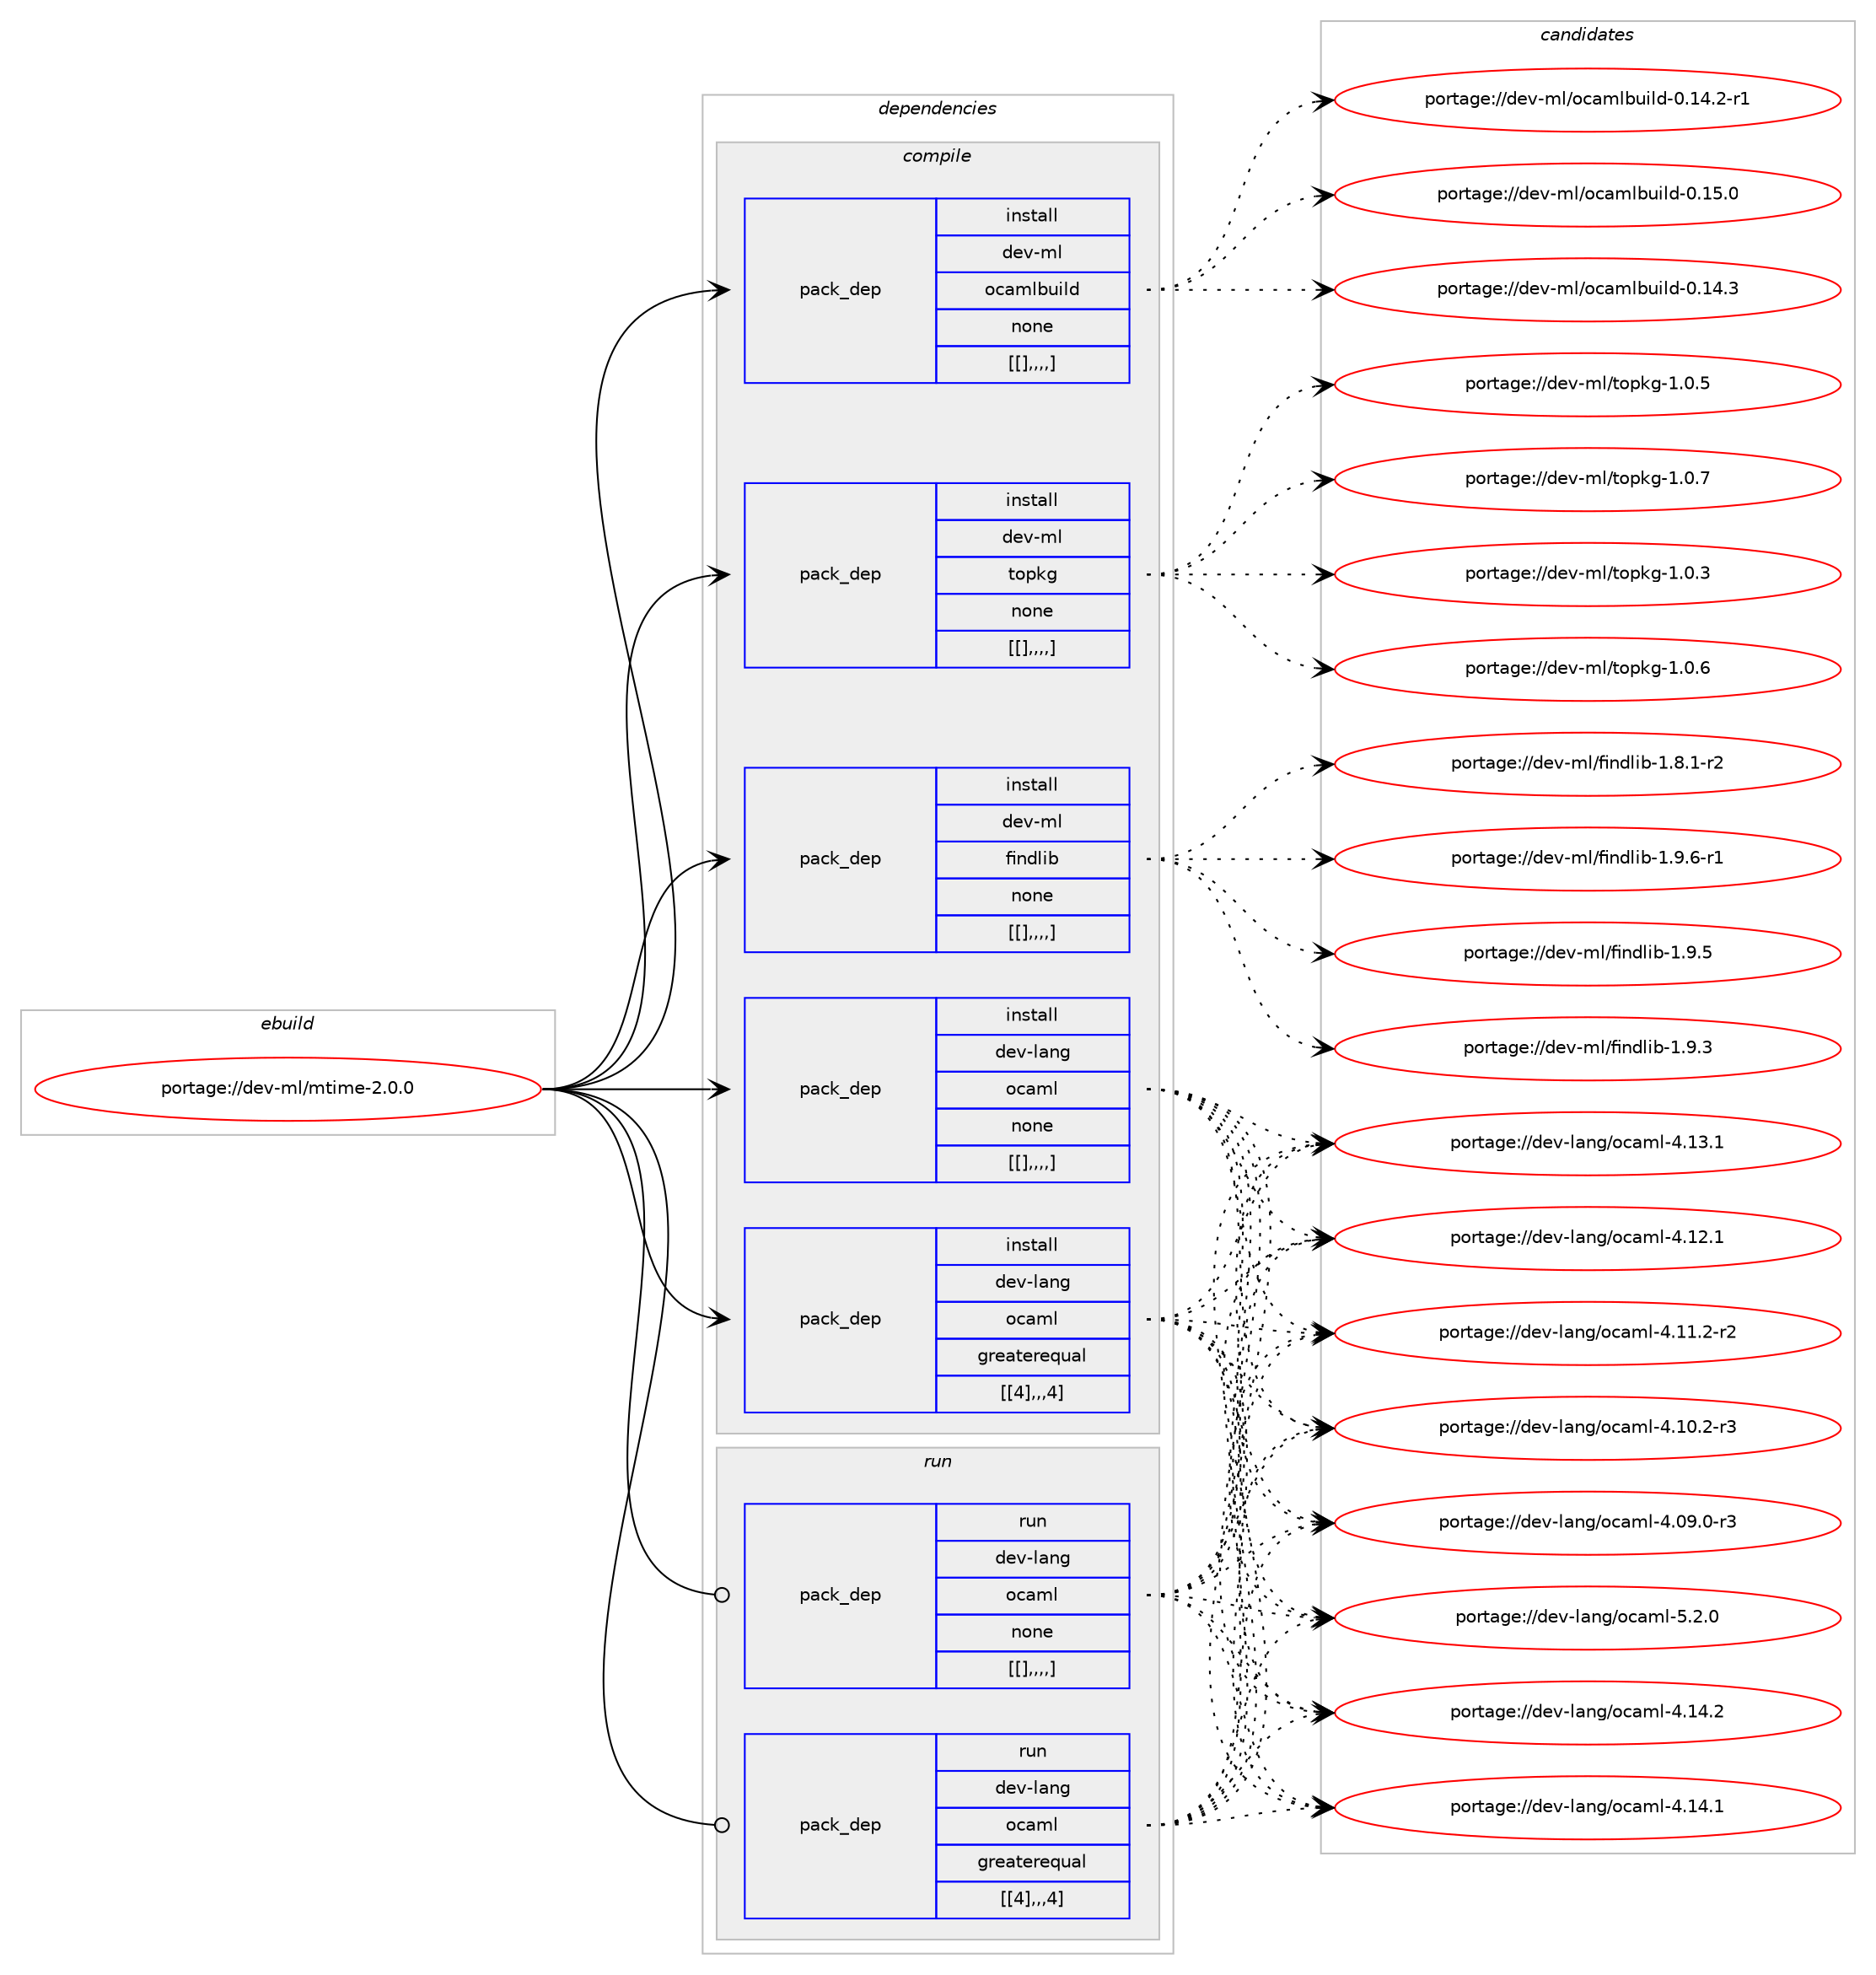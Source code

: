 digraph prolog {

# *************
# Graph options
# *************

newrank=true;
concentrate=true;
compound=true;
graph [rankdir=LR,fontname=Helvetica,fontsize=10,ranksep=1.5];#, ranksep=2.5, nodesep=0.2];
edge  [arrowhead=vee];
node  [fontname=Helvetica,fontsize=10];

# **********
# The ebuild
# **********

subgraph cluster_leftcol {
color=gray;
label=<<i>ebuild</i>>;
id [label="portage://dev-ml/mtime-2.0.0", color=red, width=4, href="../dev-ml/mtime-2.0.0.svg"];
}

# ****************
# The dependencies
# ****************

subgraph cluster_midcol {
color=gray;
label=<<i>dependencies</i>>;
subgraph cluster_compile {
fillcolor="#eeeeee";
style=filled;
label=<<i>compile</i>>;
subgraph pack90360 {
dependency121736 [label=<<TABLE BORDER="0" CELLBORDER="1" CELLSPACING="0" CELLPADDING="4" WIDTH="220"><TR><TD ROWSPAN="6" CELLPADDING="30">pack_dep</TD></TR><TR><TD WIDTH="110">install</TD></TR><TR><TD>dev-lang</TD></TR><TR><TD>ocaml</TD></TR><TR><TD>greaterequal</TD></TR><TR><TD>[[4],,,4]</TD></TR></TABLE>>, shape=none, color=blue];
}
id:e -> dependency121736:w [weight=20,style="solid",arrowhead="vee"];
subgraph pack90361 {
dependency121737 [label=<<TABLE BORDER="0" CELLBORDER="1" CELLSPACING="0" CELLPADDING="4" WIDTH="220"><TR><TD ROWSPAN="6" CELLPADDING="30">pack_dep</TD></TR><TR><TD WIDTH="110">install</TD></TR><TR><TD>dev-lang</TD></TR><TR><TD>ocaml</TD></TR><TR><TD>none</TD></TR><TR><TD>[[],,,,]</TD></TR></TABLE>>, shape=none, color=blue];
}
id:e -> dependency121737:w [weight=20,style="solid",arrowhead="vee"];
subgraph pack90362 {
dependency121738 [label=<<TABLE BORDER="0" CELLBORDER="1" CELLSPACING="0" CELLPADDING="4" WIDTH="220"><TR><TD ROWSPAN="6" CELLPADDING="30">pack_dep</TD></TR><TR><TD WIDTH="110">install</TD></TR><TR><TD>dev-ml</TD></TR><TR><TD>findlib</TD></TR><TR><TD>none</TD></TR><TR><TD>[[],,,,]</TD></TR></TABLE>>, shape=none, color=blue];
}
id:e -> dependency121738:w [weight=20,style="solid",arrowhead="vee"];
subgraph pack90363 {
dependency121739 [label=<<TABLE BORDER="0" CELLBORDER="1" CELLSPACING="0" CELLPADDING="4" WIDTH="220"><TR><TD ROWSPAN="6" CELLPADDING="30">pack_dep</TD></TR><TR><TD WIDTH="110">install</TD></TR><TR><TD>dev-ml</TD></TR><TR><TD>ocamlbuild</TD></TR><TR><TD>none</TD></TR><TR><TD>[[],,,,]</TD></TR></TABLE>>, shape=none, color=blue];
}
id:e -> dependency121739:w [weight=20,style="solid",arrowhead="vee"];
subgraph pack90364 {
dependency121740 [label=<<TABLE BORDER="0" CELLBORDER="1" CELLSPACING="0" CELLPADDING="4" WIDTH="220"><TR><TD ROWSPAN="6" CELLPADDING="30">pack_dep</TD></TR><TR><TD WIDTH="110">install</TD></TR><TR><TD>dev-ml</TD></TR><TR><TD>topkg</TD></TR><TR><TD>none</TD></TR><TR><TD>[[],,,,]</TD></TR></TABLE>>, shape=none, color=blue];
}
id:e -> dependency121740:w [weight=20,style="solid",arrowhead="vee"];
}
subgraph cluster_compileandrun {
fillcolor="#eeeeee";
style=filled;
label=<<i>compile and run</i>>;
}
subgraph cluster_run {
fillcolor="#eeeeee";
style=filled;
label=<<i>run</i>>;
subgraph pack90365 {
dependency121741 [label=<<TABLE BORDER="0" CELLBORDER="1" CELLSPACING="0" CELLPADDING="4" WIDTH="220"><TR><TD ROWSPAN="6" CELLPADDING="30">pack_dep</TD></TR><TR><TD WIDTH="110">run</TD></TR><TR><TD>dev-lang</TD></TR><TR><TD>ocaml</TD></TR><TR><TD>greaterequal</TD></TR><TR><TD>[[4],,,4]</TD></TR></TABLE>>, shape=none, color=blue];
}
id:e -> dependency121741:w [weight=20,style="solid",arrowhead="odot"];
subgraph pack90366 {
dependency121742 [label=<<TABLE BORDER="0" CELLBORDER="1" CELLSPACING="0" CELLPADDING="4" WIDTH="220"><TR><TD ROWSPAN="6" CELLPADDING="30">pack_dep</TD></TR><TR><TD WIDTH="110">run</TD></TR><TR><TD>dev-lang</TD></TR><TR><TD>ocaml</TD></TR><TR><TD>none</TD></TR><TR><TD>[[],,,,]</TD></TR></TABLE>>, shape=none, color=blue];
}
id:e -> dependency121742:w [weight=20,style="solid",arrowhead="odot"];
}
}

# **************
# The candidates
# **************

subgraph cluster_choices {
rank=same;
color=gray;
label=<<i>candidates</i>>;

subgraph choice90360 {
color=black;
nodesep=1;
choice1001011184510897110103471119997109108455346504648 [label="portage://dev-lang/ocaml-5.2.0", color=red, width=4,href="../dev-lang/ocaml-5.2.0.svg"];
choice100101118451089711010347111999710910845524649524650 [label="portage://dev-lang/ocaml-4.14.2", color=red, width=4,href="../dev-lang/ocaml-4.14.2.svg"];
choice100101118451089711010347111999710910845524649524649 [label="portage://dev-lang/ocaml-4.14.1", color=red, width=4,href="../dev-lang/ocaml-4.14.1.svg"];
choice100101118451089711010347111999710910845524649514649 [label="portage://dev-lang/ocaml-4.13.1", color=red, width=4,href="../dev-lang/ocaml-4.13.1.svg"];
choice100101118451089711010347111999710910845524649504649 [label="portage://dev-lang/ocaml-4.12.1", color=red, width=4,href="../dev-lang/ocaml-4.12.1.svg"];
choice1001011184510897110103471119997109108455246494946504511450 [label="portage://dev-lang/ocaml-4.11.2-r2", color=red, width=4,href="../dev-lang/ocaml-4.11.2-r2.svg"];
choice1001011184510897110103471119997109108455246494846504511451 [label="portage://dev-lang/ocaml-4.10.2-r3", color=red, width=4,href="../dev-lang/ocaml-4.10.2-r3.svg"];
choice1001011184510897110103471119997109108455246485746484511451 [label="portage://dev-lang/ocaml-4.09.0-r3", color=red, width=4,href="../dev-lang/ocaml-4.09.0-r3.svg"];
dependency121736:e -> choice1001011184510897110103471119997109108455346504648:w [style=dotted,weight="100"];
dependency121736:e -> choice100101118451089711010347111999710910845524649524650:w [style=dotted,weight="100"];
dependency121736:e -> choice100101118451089711010347111999710910845524649524649:w [style=dotted,weight="100"];
dependency121736:e -> choice100101118451089711010347111999710910845524649514649:w [style=dotted,weight="100"];
dependency121736:e -> choice100101118451089711010347111999710910845524649504649:w [style=dotted,weight="100"];
dependency121736:e -> choice1001011184510897110103471119997109108455246494946504511450:w [style=dotted,weight="100"];
dependency121736:e -> choice1001011184510897110103471119997109108455246494846504511451:w [style=dotted,weight="100"];
dependency121736:e -> choice1001011184510897110103471119997109108455246485746484511451:w [style=dotted,weight="100"];
}
subgraph choice90361 {
color=black;
nodesep=1;
choice1001011184510897110103471119997109108455346504648 [label="portage://dev-lang/ocaml-5.2.0", color=red, width=4,href="../dev-lang/ocaml-5.2.0.svg"];
choice100101118451089711010347111999710910845524649524650 [label="portage://dev-lang/ocaml-4.14.2", color=red, width=4,href="../dev-lang/ocaml-4.14.2.svg"];
choice100101118451089711010347111999710910845524649524649 [label="portage://dev-lang/ocaml-4.14.1", color=red, width=4,href="../dev-lang/ocaml-4.14.1.svg"];
choice100101118451089711010347111999710910845524649514649 [label="portage://dev-lang/ocaml-4.13.1", color=red, width=4,href="../dev-lang/ocaml-4.13.1.svg"];
choice100101118451089711010347111999710910845524649504649 [label="portage://dev-lang/ocaml-4.12.1", color=red, width=4,href="../dev-lang/ocaml-4.12.1.svg"];
choice1001011184510897110103471119997109108455246494946504511450 [label="portage://dev-lang/ocaml-4.11.2-r2", color=red, width=4,href="../dev-lang/ocaml-4.11.2-r2.svg"];
choice1001011184510897110103471119997109108455246494846504511451 [label="portage://dev-lang/ocaml-4.10.2-r3", color=red, width=4,href="../dev-lang/ocaml-4.10.2-r3.svg"];
choice1001011184510897110103471119997109108455246485746484511451 [label="portage://dev-lang/ocaml-4.09.0-r3", color=red, width=4,href="../dev-lang/ocaml-4.09.0-r3.svg"];
dependency121737:e -> choice1001011184510897110103471119997109108455346504648:w [style=dotted,weight="100"];
dependency121737:e -> choice100101118451089711010347111999710910845524649524650:w [style=dotted,weight="100"];
dependency121737:e -> choice100101118451089711010347111999710910845524649524649:w [style=dotted,weight="100"];
dependency121737:e -> choice100101118451089711010347111999710910845524649514649:w [style=dotted,weight="100"];
dependency121737:e -> choice100101118451089711010347111999710910845524649504649:w [style=dotted,weight="100"];
dependency121737:e -> choice1001011184510897110103471119997109108455246494946504511450:w [style=dotted,weight="100"];
dependency121737:e -> choice1001011184510897110103471119997109108455246494846504511451:w [style=dotted,weight="100"];
dependency121737:e -> choice1001011184510897110103471119997109108455246485746484511451:w [style=dotted,weight="100"];
}
subgraph choice90362 {
color=black;
nodesep=1;
choice1001011184510910847102105110100108105984549465746544511449 [label="portage://dev-ml/findlib-1.9.6-r1", color=red, width=4,href="../dev-ml/findlib-1.9.6-r1.svg"];
choice100101118451091084710210511010010810598454946574653 [label="portage://dev-ml/findlib-1.9.5", color=red, width=4,href="../dev-ml/findlib-1.9.5.svg"];
choice100101118451091084710210511010010810598454946574651 [label="portage://dev-ml/findlib-1.9.3", color=red, width=4,href="../dev-ml/findlib-1.9.3.svg"];
choice1001011184510910847102105110100108105984549465646494511450 [label="portage://dev-ml/findlib-1.8.1-r2", color=red, width=4,href="../dev-ml/findlib-1.8.1-r2.svg"];
dependency121738:e -> choice1001011184510910847102105110100108105984549465746544511449:w [style=dotted,weight="100"];
dependency121738:e -> choice100101118451091084710210511010010810598454946574653:w [style=dotted,weight="100"];
dependency121738:e -> choice100101118451091084710210511010010810598454946574651:w [style=dotted,weight="100"];
dependency121738:e -> choice1001011184510910847102105110100108105984549465646494511450:w [style=dotted,weight="100"];
}
subgraph choice90363 {
color=black;
nodesep=1;
choice100101118451091084711199971091089811710510810045484649534648 [label="portage://dev-ml/ocamlbuild-0.15.0", color=red, width=4,href="../dev-ml/ocamlbuild-0.15.0.svg"];
choice100101118451091084711199971091089811710510810045484649524651 [label="portage://dev-ml/ocamlbuild-0.14.3", color=red, width=4,href="../dev-ml/ocamlbuild-0.14.3.svg"];
choice1001011184510910847111999710910898117105108100454846495246504511449 [label="portage://dev-ml/ocamlbuild-0.14.2-r1", color=red, width=4,href="../dev-ml/ocamlbuild-0.14.2-r1.svg"];
dependency121739:e -> choice100101118451091084711199971091089811710510810045484649534648:w [style=dotted,weight="100"];
dependency121739:e -> choice100101118451091084711199971091089811710510810045484649524651:w [style=dotted,weight="100"];
dependency121739:e -> choice1001011184510910847111999710910898117105108100454846495246504511449:w [style=dotted,weight="100"];
}
subgraph choice90364 {
color=black;
nodesep=1;
choice1001011184510910847116111112107103454946484655 [label="portage://dev-ml/topkg-1.0.7", color=red, width=4,href="../dev-ml/topkg-1.0.7.svg"];
choice1001011184510910847116111112107103454946484654 [label="portage://dev-ml/topkg-1.0.6", color=red, width=4,href="../dev-ml/topkg-1.0.6.svg"];
choice1001011184510910847116111112107103454946484653 [label="portage://dev-ml/topkg-1.0.5", color=red, width=4,href="../dev-ml/topkg-1.0.5.svg"];
choice1001011184510910847116111112107103454946484651 [label="portage://dev-ml/topkg-1.0.3", color=red, width=4,href="../dev-ml/topkg-1.0.3.svg"];
dependency121740:e -> choice1001011184510910847116111112107103454946484655:w [style=dotted,weight="100"];
dependency121740:e -> choice1001011184510910847116111112107103454946484654:w [style=dotted,weight="100"];
dependency121740:e -> choice1001011184510910847116111112107103454946484653:w [style=dotted,weight="100"];
dependency121740:e -> choice1001011184510910847116111112107103454946484651:w [style=dotted,weight="100"];
}
subgraph choice90365 {
color=black;
nodesep=1;
choice1001011184510897110103471119997109108455346504648 [label="portage://dev-lang/ocaml-5.2.0", color=red, width=4,href="../dev-lang/ocaml-5.2.0.svg"];
choice100101118451089711010347111999710910845524649524650 [label="portage://dev-lang/ocaml-4.14.2", color=red, width=4,href="../dev-lang/ocaml-4.14.2.svg"];
choice100101118451089711010347111999710910845524649524649 [label="portage://dev-lang/ocaml-4.14.1", color=red, width=4,href="../dev-lang/ocaml-4.14.1.svg"];
choice100101118451089711010347111999710910845524649514649 [label="portage://dev-lang/ocaml-4.13.1", color=red, width=4,href="../dev-lang/ocaml-4.13.1.svg"];
choice100101118451089711010347111999710910845524649504649 [label="portage://dev-lang/ocaml-4.12.1", color=red, width=4,href="../dev-lang/ocaml-4.12.1.svg"];
choice1001011184510897110103471119997109108455246494946504511450 [label="portage://dev-lang/ocaml-4.11.2-r2", color=red, width=4,href="../dev-lang/ocaml-4.11.2-r2.svg"];
choice1001011184510897110103471119997109108455246494846504511451 [label="portage://dev-lang/ocaml-4.10.2-r3", color=red, width=4,href="../dev-lang/ocaml-4.10.2-r3.svg"];
choice1001011184510897110103471119997109108455246485746484511451 [label="portage://dev-lang/ocaml-4.09.0-r3", color=red, width=4,href="../dev-lang/ocaml-4.09.0-r3.svg"];
dependency121741:e -> choice1001011184510897110103471119997109108455346504648:w [style=dotted,weight="100"];
dependency121741:e -> choice100101118451089711010347111999710910845524649524650:w [style=dotted,weight="100"];
dependency121741:e -> choice100101118451089711010347111999710910845524649524649:w [style=dotted,weight="100"];
dependency121741:e -> choice100101118451089711010347111999710910845524649514649:w [style=dotted,weight="100"];
dependency121741:e -> choice100101118451089711010347111999710910845524649504649:w [style=dotted,weight="100"];
dependency121741:e -> choice1001011184510897110103471119997109108455246494946504511450:w [style=dotted,weight="100"];
dependency121741:e -> choice1001011184510897110103471119997109108455246494846504511451:w [style=dotted,weight="100"];
dependency121741:e -> choice1001011184510897110103471119997109108455246485746484511451:w [style=dotted,weight="100"];
}
subgraph choice90366 {
color=black;
nodesep=1;
choice1001011184510897110103471119997109108455346504648 [label="portage://dev-lang/ocaml-5.2.0", color=red, width=4,href="../dev-lang/ocaml-5.2.0.svg"];
choice100101118451089711010347111999710910845524649524650 [label="portage://dev-lang/ocaml-4.14.2", color=red, width=4,href="../dev-lang/ocaml-4.14.2.svg"];
choice100101118451089711010347111999710910845524649524649 [label="portage://dev-lang/ocaml-4.14.1", color=red, width=4,href="../dev-lang/ocaml-4.14.1.svg"];
choice100101118451089711010347111999710910845524649514649 [label="portage://dev-lang/ocaml-4.13.1", color=red, width=4,href="../dev-lang/ocaml-4.13.1.svg"];
choice100101118451089711010347111999710910845524649504649 [label="portage://dev-lang/ocaml-4.12.1", color=red, width=4,href="../dev-lang/ocaml-4.12.1.svg"];
choice1001011184510897110103471119997109108455246494946504511450 [label="portage://dev-lang/ocaml-4.11.2-r2", color=red, width=4,href="../dev-lang/ocaml-4.11.2-r2.svg"];
choice1001011184510897110103471119997109108455246494846504511451 [label="portage://dev-lang/ocaml-4.10.2-r3", color=red, width=4,href="../dev-lang/ocaml-4.10.2-r3.svg"];
choice1001011184510897110103471119997109108455246485746484511451 [label="portage://dev-lang/ocaml-4.09.0-r3", color=red, width=4,href="../dev-lang/ocaml-4.09.0-r3.svg"];
dependency121742:e -> choice1001011184510897110103471119997109108455346504648:w [style=dotted,weight="100"];
dependency121742:e -> choice100101118451089711010347111999710910845524649524650:w [style=dotted,weight="100"];
dependency121742:e -> choice100101118451089711010347111999710910845524649524649:w [style=dotted,weight="100"];
dependency121742:e -> choice100101118451089711010347111999710910845524649514649:w [style=dotted,weight="100"];
dependency121742:e -> choice100101118451089711010347111999710910845524649504649:w [style=dotted,weight="100"];
dependency121742:e -> choice1001011184510897110103471119997109108455246494946504511450:w [style=dotted,weight="100"];
dependency121742:e -> choice1001011184510897110103471119997109108455246494846504511451:w [style=dotted,weight="100"];
dependency121742:e -> choice1001011184510897110103471119997109108455246485746484511451:w [style=dotted,weight="100"];
}
}

}
